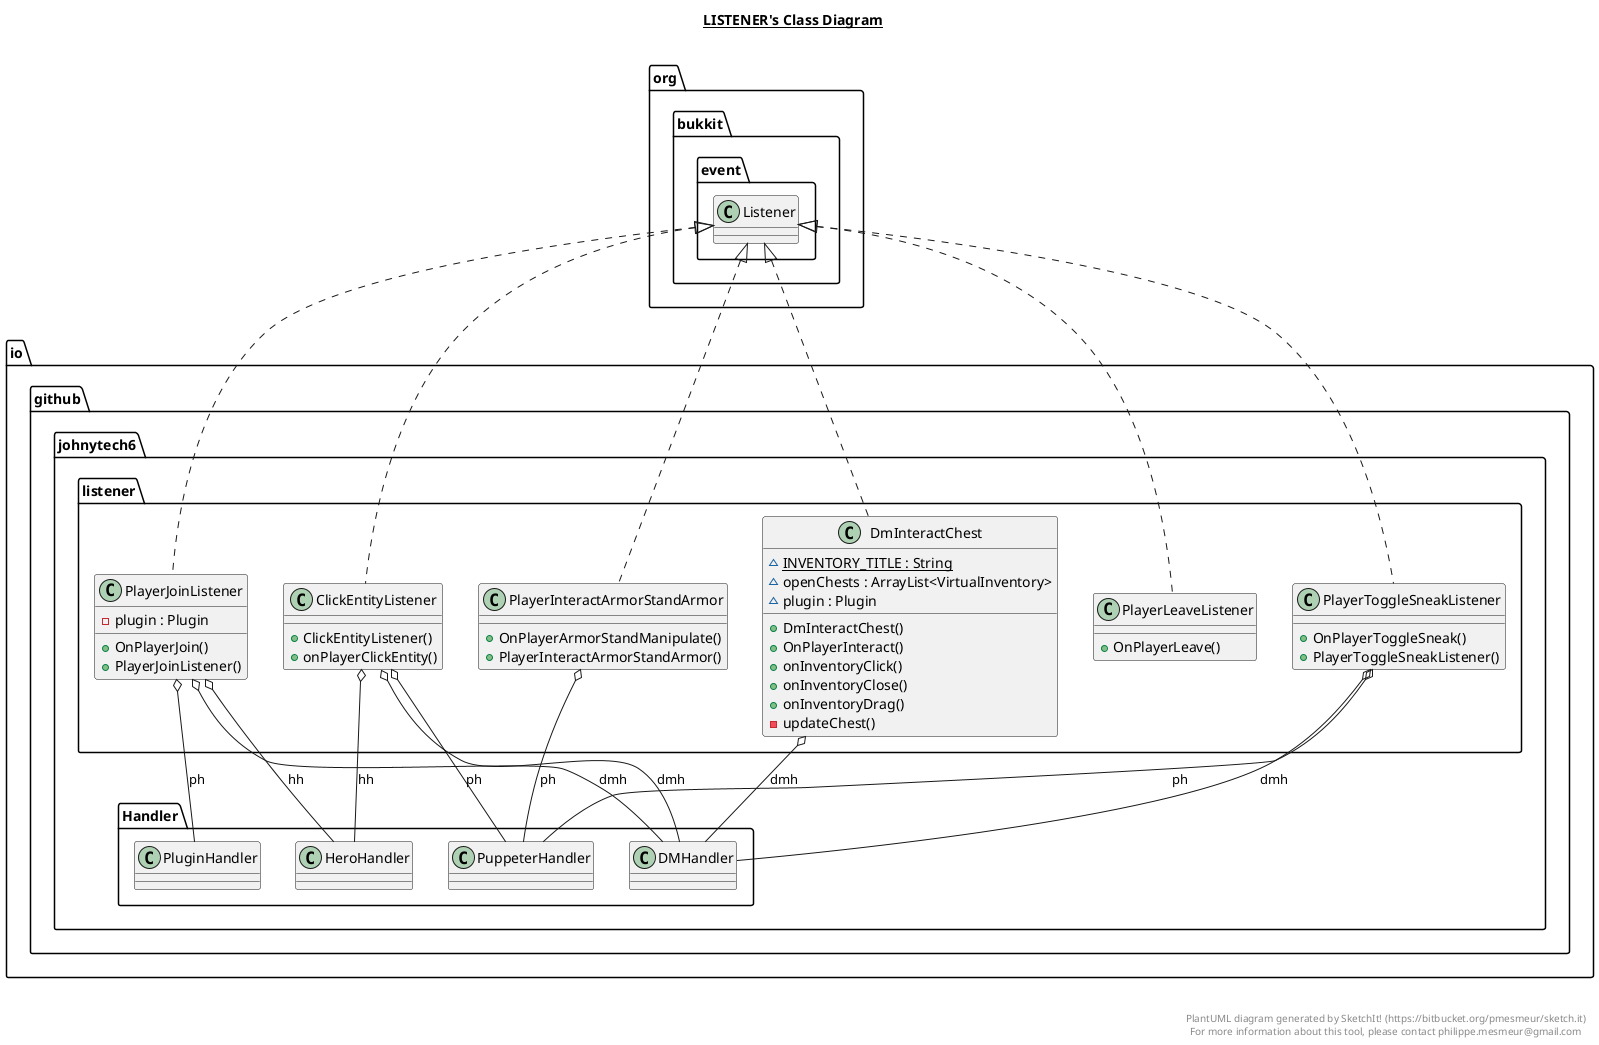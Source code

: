 @startuml

title __LISTENER's Class Diagram__\n

  namespace io.github.johnytech6 {
    namespace listener {
      class io.github.johnytech6.listener.ClickEntityListener {
          + ClickEntityListener()
          + onPlayerClickEntity()
      }
    }
  }
  

  namespace io.github.johnytech6 {
    namespace listener {
      class io.github.johnytech6.listener.DmInteractChest {
          {static} ~ INVENTORY_TITLE : String
          ~ openChests : ArrayList<VirtualInventory>
          ~ plugin : Plugin
          + DmInteractChest()
          + OnPlayerInteract()
          + onInventoryClick()
          + onInventoryClose()
          + onInventoryDrag()
          - updateChest()
      }
    }
  }
  

  namespace io.github.johnytech6 {
    namespace listener {
      class io.github.johnytech6.listener.PlayerInteractArmorStandArmor {
          + OnPlayerArmorStandManipulate()
          + PlayerInteractArmorStandArmor()
      }
    }
  }
  

  namespace io.github.johnytech6 {
    namespace listener {
      class io.github.johnytech6.listener.PlayerJoinListener {
          - plugin : Plugin
          + OnPlayerJoin()
          + PlayerJoinListener()
      }
    }
  }
  

  namespace io.github.johnytech6 {
    namespace listener {
      class io.github.johnytech6.listener.PlayerLeaveListener {
          + OnPlayerLeave()
      }
    }
  }
  

  namespace io.github.johnytech6 {
    namespace listener {
      class io.github.johnytech6.listener.PlayerToggleSneakListener {
          + OnPlayerToggleSneak()
          + PlayerToggleSneakListener()
      }
    }
  }
  

  io.github.johnytech6.listener.ClickEntityListener .up.|> org.bukkit.event.Listener
  io.github.johnytech6.listener.ClickEntityListener o-- io.github.johnytech6.Handler.DMHandler : dmh
  io.github.johnytech6.listener.ClickEntityListener o-- io.github.johnytech6.Handler.HeroHandler : hh
  io.github.johnytech6.listener.ClickEntityListener o-- io.github.johnytech6.Handler.PuppeterHandler : ph
  io.github.johnytech6.listener.DmInteractChest .up.|> org.bukkit.event.Listener
  io.github.johnytech6.listener.DmInteractChest o-- io.github.johnytech6.Handler.DMHandler : dmh
  io.github.johnytech6.listener.PlayerInteractArmorStandArmor .up.|> org.bukkit.event.Listener
  io.github.johnytech6.listener.PlayerInteractArmorStandArmor o-- io.github.johnytech6.Handler.PuppeterHandler : ph
  io.github.johnytech6.listener.PlayerJoinListener .up.|> org.bukkit.event.Listener
  io.github.johnytech6.listener.PlayerJoinListener o-- io.github.johnytech6.Handler.DMHandler : dmh
  io.github.johnytech6.listener.PlayerJoinListener o-- io.github.johnytech6.Handler.HeroHandler : hh
  io.github.johnytech6.listener.PlayerJoinListener o-- io.github.johnytech6.Handler.PluginHandler : ph
  io.github.johnytech6.listener.PlayerLeaveListener .up.|> org.bukkit.event.Listener
  io.github.johnytech6.listener.PlayerToggleSneakListener .up.|> org.bukkit.event.Listener
  io.github.johnytech6.listener.PlayerToggleSneakListener o-- io.github.johnytech6.Handler.DMHandler : dmh
  io.github.johnytech6.listener.PlayerToggleSneakListener o-- io.github.johnytech6.Handler.PuppeterHandler : ph


right footer


PlantUML diagram generated by SketchIt! (https://bitbucket.org/pmesmeur/sketch.it)
For more information about this tool, please contact philippe.mesmeur@gmail.com
endfooter

@enduml
